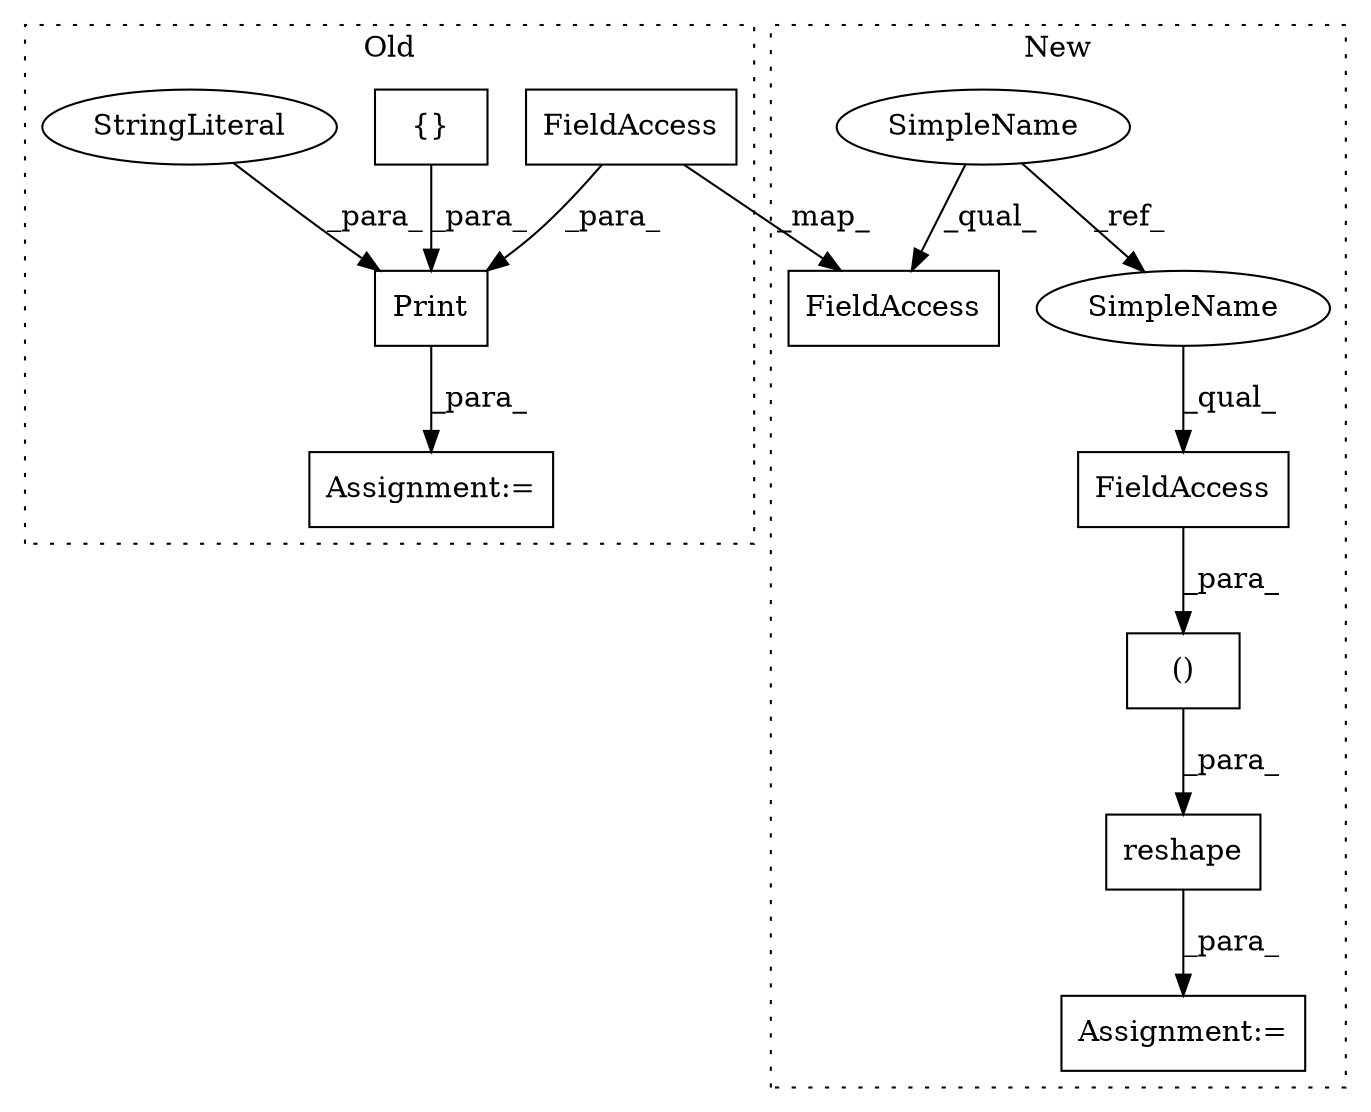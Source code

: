 digraph G {
subgraph cluster0 {
1 [label="Print" a="32" s="6430,6505" l="6,1" shape="box"];
3 [label="{}" a="4" s="6462,6478" l="1,1" shape="box"];
8 [label="FieldAccess" a="22" s="6480" l="15" shape="box"];
9 [label="Assignment:=" a="7" s="6418" l="1" shape="box"];
11 [label="StringLiteral" a="45" s="6496" l="9" shape="ellipse"];
label = "Old";
style="dotted";
}
subgraph cluster1 {
2 [label="()" a="106" s="6642" l="39" shape="box"];
4 [label="FieldAccess" a="22" s="6666" l="15" shape="box"];
5 [label="reshape" a="32" s="6611,6681" l="8,2" shape="box"];
6 [label="SimpleName" a="42" s="6144" l="4" shape="ellipse"];
7 [label="FieldAccess" a="22" s="6357" l="15" shape="box"];
10 [label="Assignment:=" a="7" s="6599" l="1" shape="box"];
12 [label="SimpleName" a="42" s="6666" l="4" shape="ellipse"];
label = "New";
style="dotted";
}
1 -> 9 [label="_para_"];
2 -> 5 [label="_para_"];
3 -> 1 [label="_para_"];
4 -> 2 [label="_para_"];
5 -> 10 [label="_para_"];
6 -> 12 [label="_ref_"];
6 -> 7 [label="_qual_"];
8 -> 1 [label="_para_"];
8 -> 7 [label="_map_"];
11 -> 1 [label="_para_"];
12 -> 4 [label="_qual_"];
}
